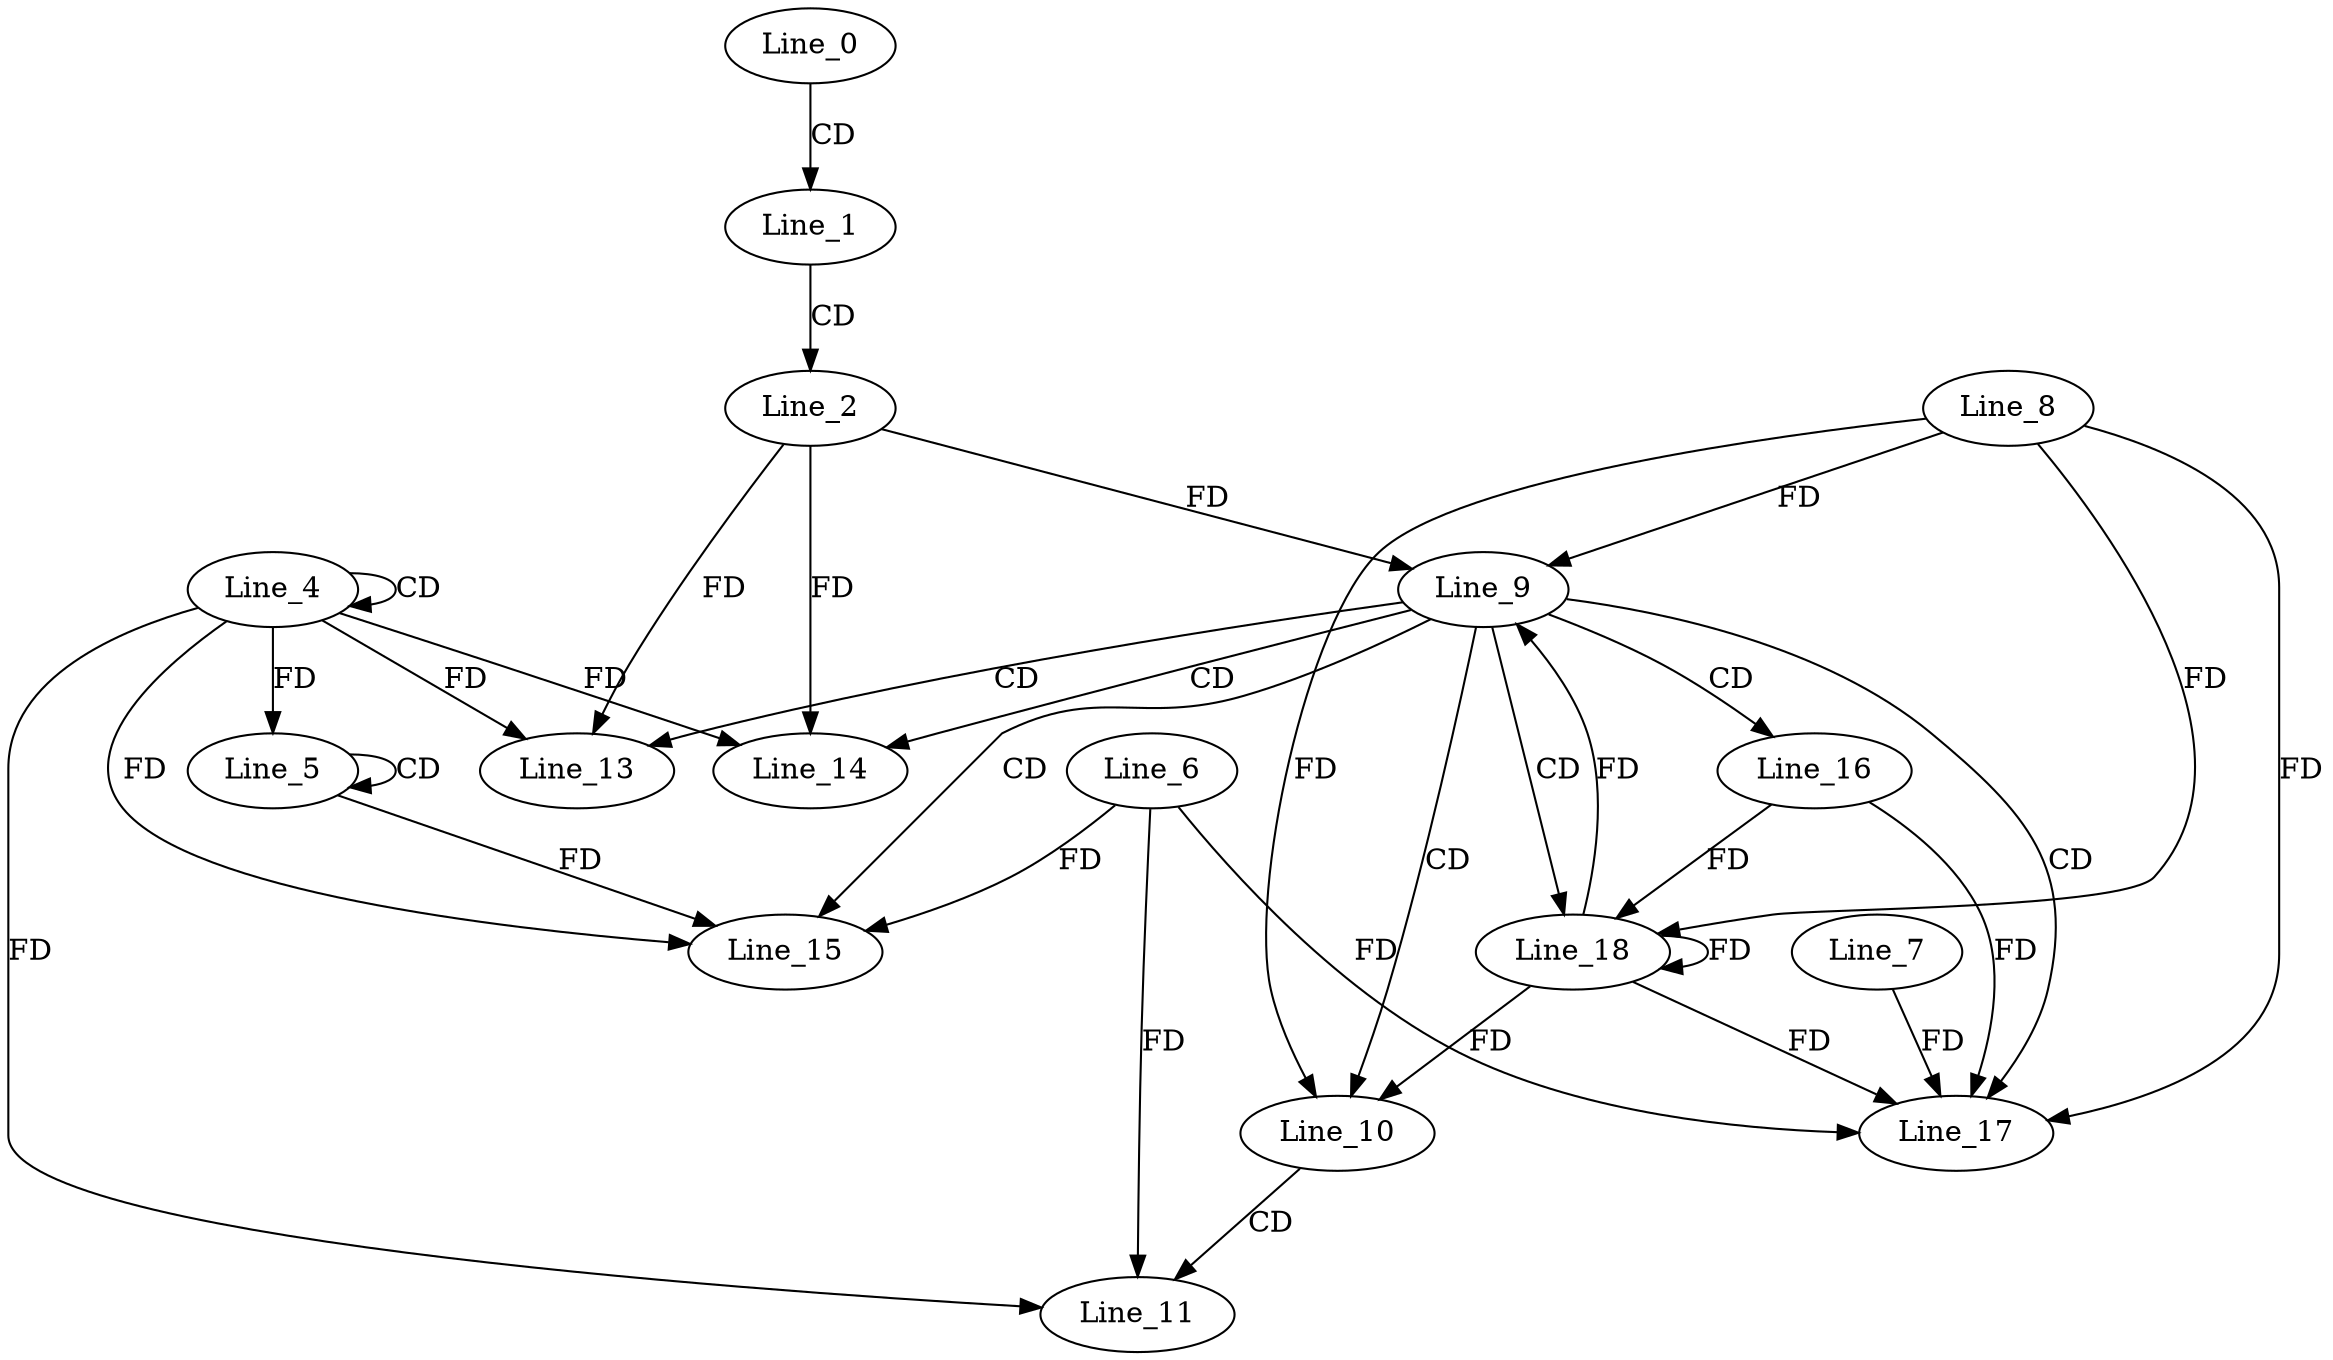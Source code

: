 digraph G {
  Line_0;
  Line_1;
  Line_2;
  Line_4;
  Line_4;
  Line_5;
  Line_5;
  Line_8;
  Line_9;
  Line_10;
  Line_11;
  Line_6;
  Line_13;
  Line_13;
  Line_14;
  Line_15;
  Line_16;
  Line_17;
  Line_7;
  Line_18;
  Line_0 -> Line_1 [ label="CD" ];
  Line_1 -> Line_2 [ label="CD" ];
  Line_4 -> Line_4 [ label="CD" ];
  Line_5 -> Line_5 [ label="CD" ];
  Line_4 -> Line_5 [ label="FD" ];
  Line_8 -> Line_9 [ label="FD" ];
  Line_2 -> Line_9 [ label="FD" ];
  Line_9 -> Line_10 [ label="CD" ];
  Line_8 -> Line_10 [ label="FD" ];
  Line_10 -> Line_11 [ label="CD" ];
  Line_4 -> Line_11 [ label="FD" ];
  Line_6 -> Line_11 [ label="FD" ];
  Line_9 -> Line_13 [ label="CD" ];
  Line_4 -> Line_13 [ label="FD" ];
  Line_2 -> Line_13 [ label="FD" ];
  Line_9 -> Line_14 [ label="CD" ];
  Line_4 -> Line_14 [ label="FD" ];
  Line_2 -> Line_14 [ label="FD" ];
  Line_9 -> Line_15 [ label="CD" ];
  Line_4 -> Line_15 [ label="FD" ];
  Line_6 -> Line_15 [ label="FD" ];
  Line_5 -> Line_15 [ label="FD" ];
  Line_9 -> Line_16 [ label="CD" ];
  Line_9 -> Line_17 [ label="CD" ];
  Line_6 -> Line_17 [ label="FD" ];
  Line_7 -> Line_17 [ label="FD" ];
  Line_8 -> Line_17 [ label="FD" ];
  Line_16 -> Line_17 [ label="FD" ];
  Line_9 -> Line_18 [ label="CD" ];
  Line_18 -> Line_18 [ label="FD" ];
  Line_8 -> Line_18 [ label="FD" ];
  Line_16 -> Line_18 [ label="FD" ];
  Line_18 -> Line_9 [ label="FD" ];
  Line_18 -> Line_10 [ label="FD" ];
  Line_18 -> Line_17 [ label="FD" ];
}
